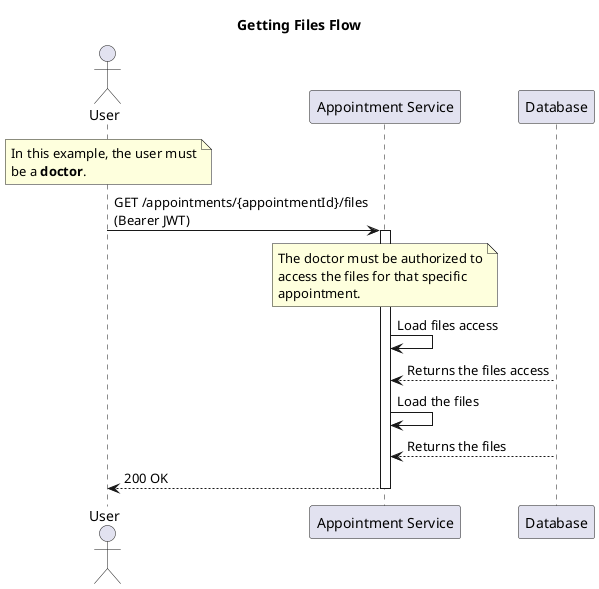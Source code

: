 @startuml get_files

title Getting Files Flow

actor "User" as user
participant "Appointment Service" as appointment_service
participant "Database" as database

note over user
In this example, the user must
be a **doctor**.
end note

user -> appointment_service: GET /appointments/{appointmentId}/files\n(Bearer JWT)

activate appointment_service

note over appointment_service
The doctor must be authorized to
access the files for that specific
appointment.
end note

appointment_service -> appointment_service: Load files access
database --> appointment_service: Returns the files access
appointment_service -> appointment_service: Load the files
database --> appointment_service: Returns the files
appointment_service --> user: 200 OK
deactivate appointment_service

@enduml